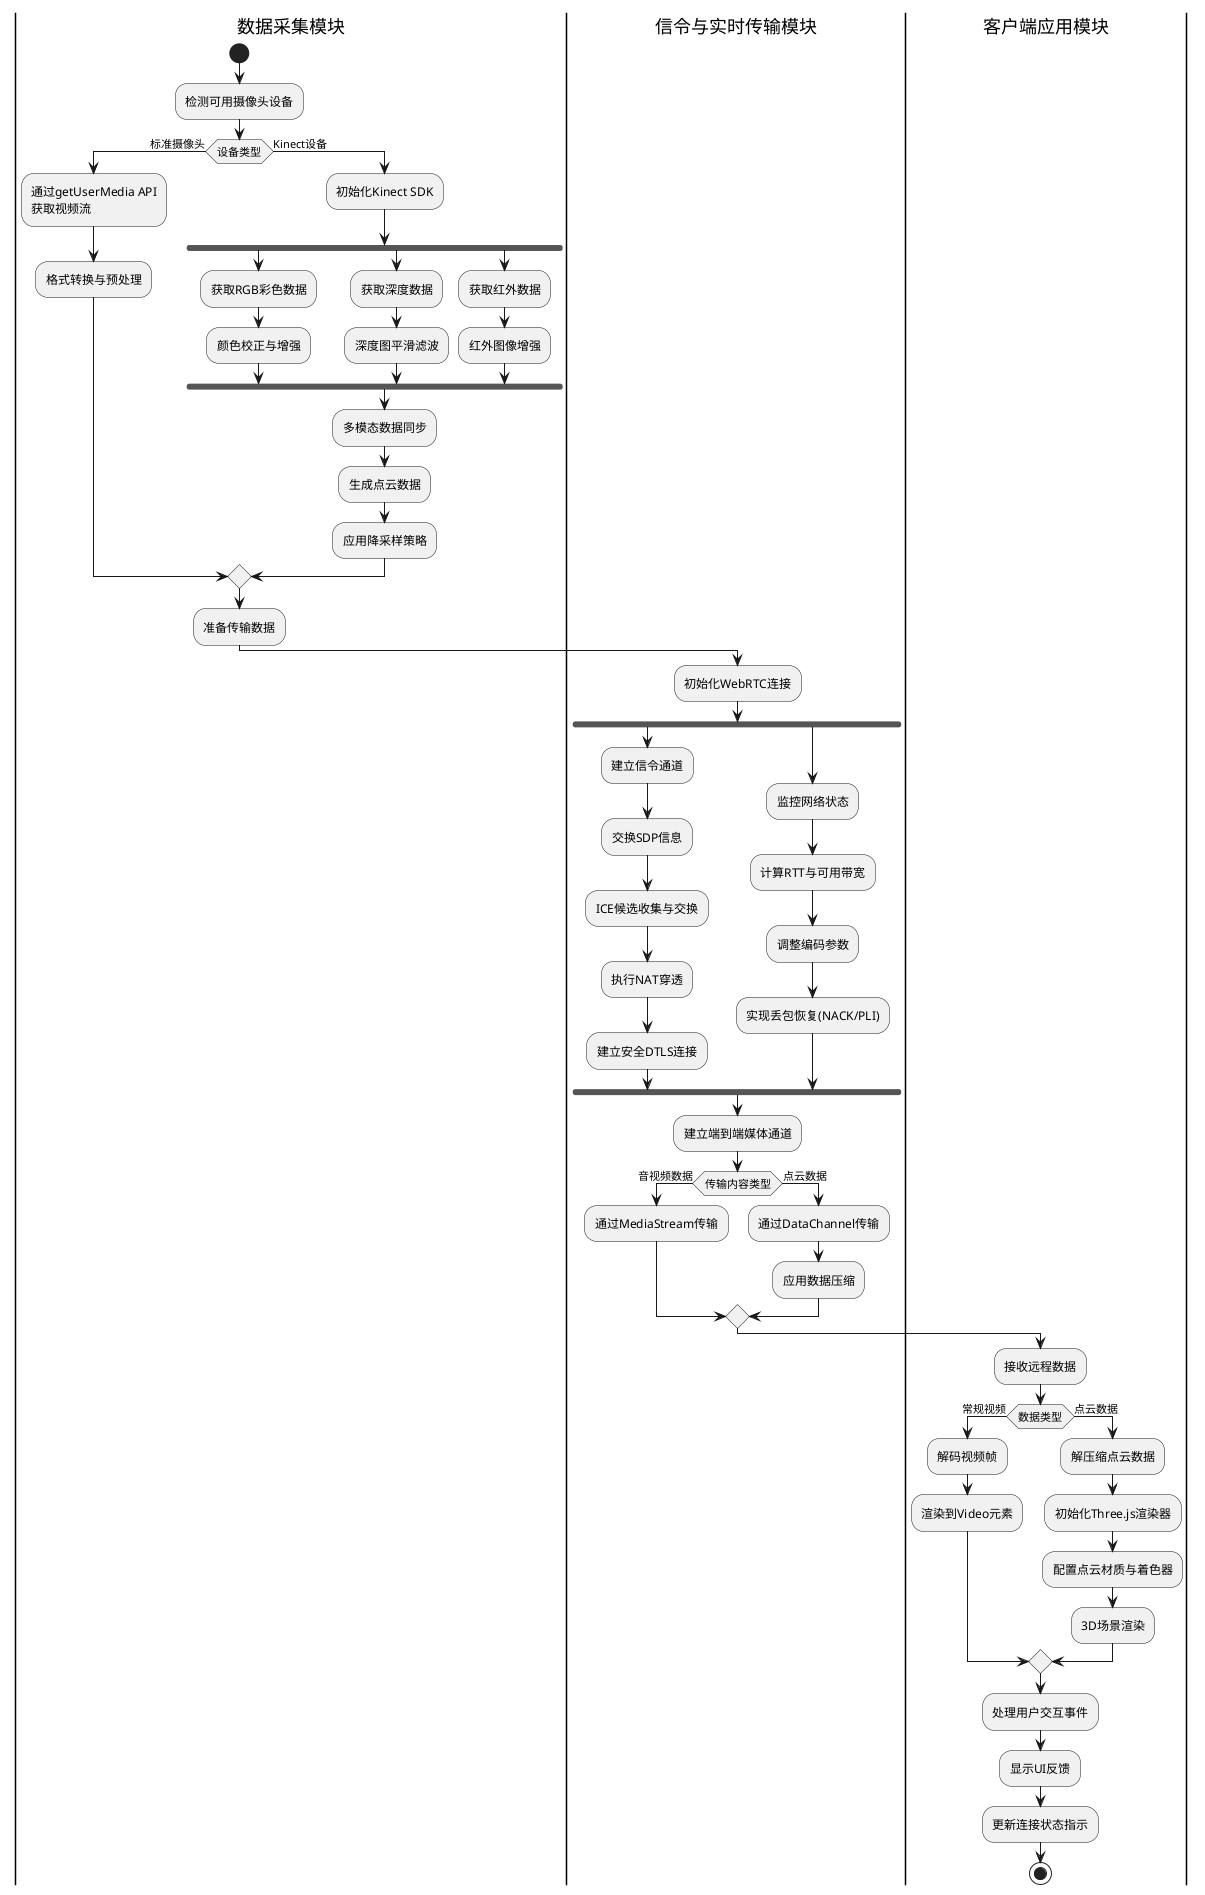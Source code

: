 @startuml 关键功能组件数据流
skinparam backgroundColor transparent

|数据采集模块|
start
:检测可用摄像头设备;
if (设备类型) then (标准摄像头)
  :通过getUserMedia API\n获取视频流;
  :格式转换与预处理;
else (Kinect设备)
  :初始化Kinect SDK;
  fork
    :获取RGB彩色数据;
    :颜色校正与增强;
  fork again
    :获取深度数据;
    :深度图平滑滤波;
  fork again
    :获取红外数据;
    :红外图像增强;
  end fork
  :多模态数据同步;
  :生成点云数据;
  :应用降采样策略;
endif
:准备传输数据;
|信令与实时传输模块|
:初始化WebRTC连接;
fork
  :建立信令通道;
  :交换SDP信息;
  :ICE候选收集与交换;
  :执行NAT穿透;
  :建立安全DTLS连接;
fork again
  :监控网络状态;
  :计算RTT与可用带宽;
  :调整编码参数;
  :实现丢包恢复(NACK/PLI);
end fork
:建立端到端媒体通道;
if (传输内容类型) then (音视频数据)
  :通过MediaStream传输;
else (点云数据)
  :通过DataChannel传输;
  :应用数据压缩;
endif
|客户端应用模块|
:接收远程数据;
if (数据类型) then (常规视频)
  :解码视频帧;
  :渲染到Video元素;
else (点云数据)
  :解压缩点云数据;
  :初始化Three.js渲染器;
  :配置点云材质与着色器;
  :3D场景渲染;
endif
:处理用户交互事件;
:显示UI反馈;
:更新连接状态指示;
stop
@enduml
